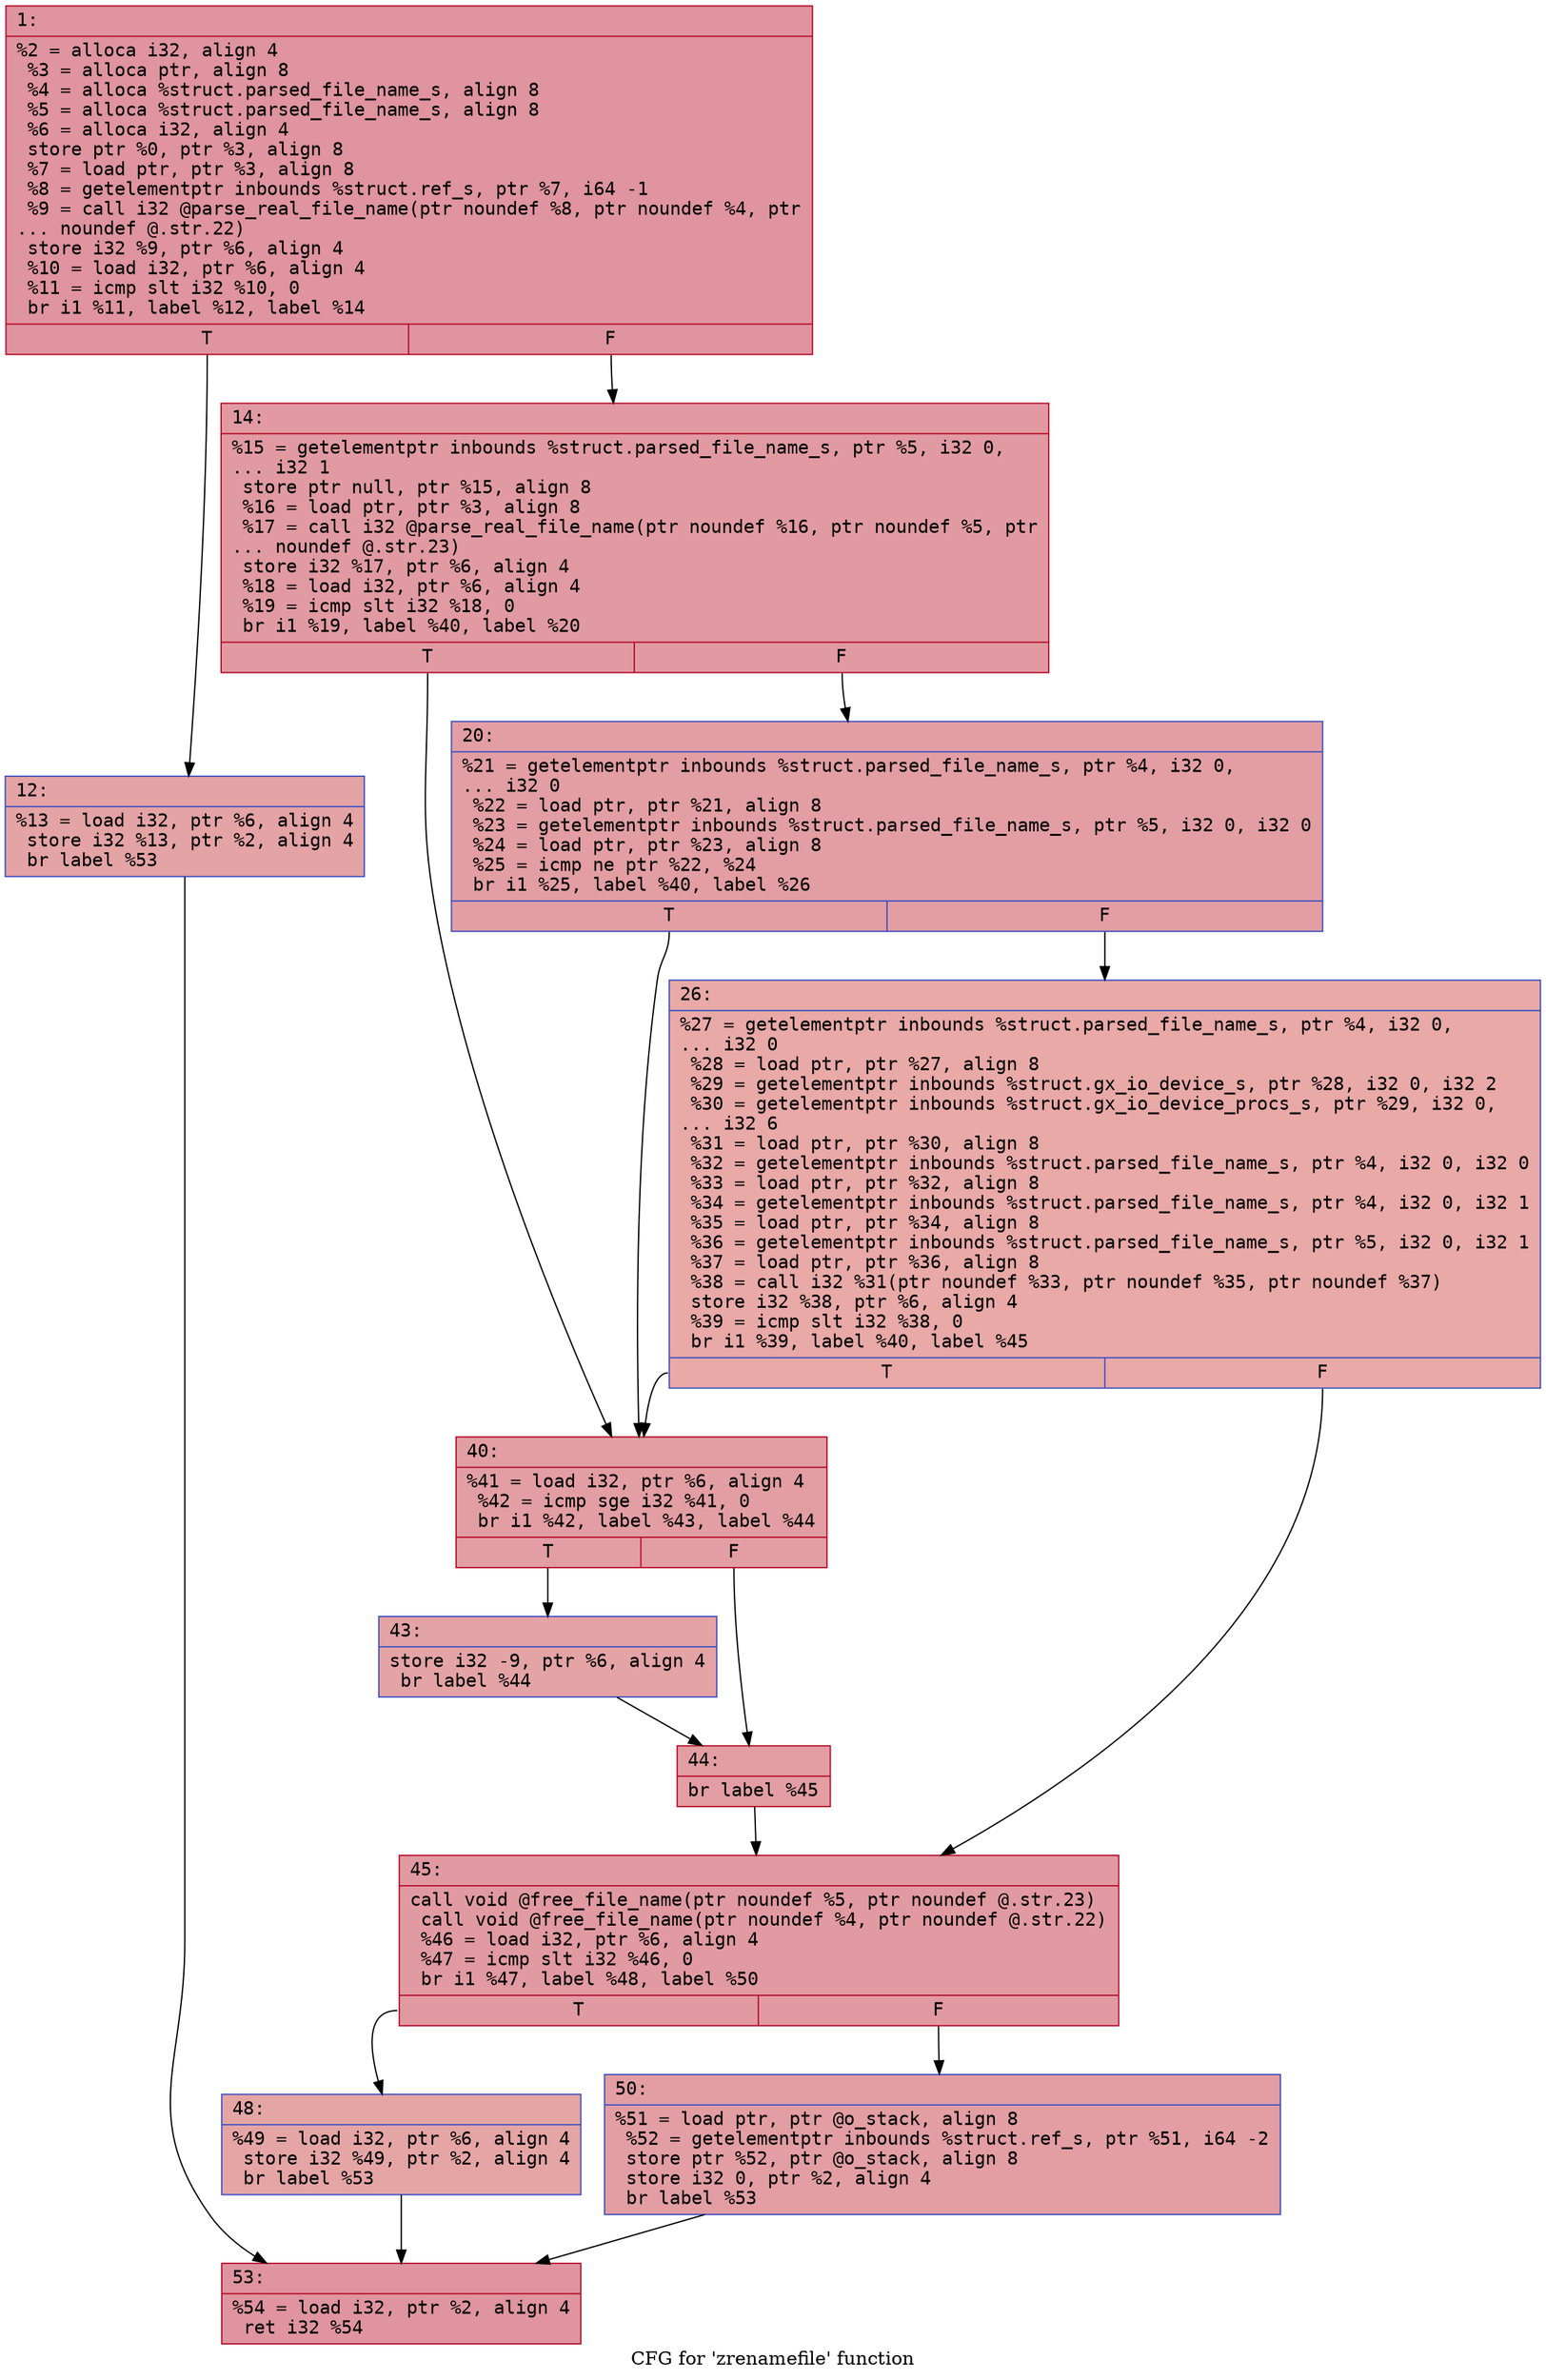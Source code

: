 digraph "CFG for 'zrenamefile' function" {
	label="CFG for 'zrenamefile' function";

	Node0x600002129180 [shape=record,color="#b70d28ff", style=filled, fillcolor="#b70d2870" fontname="Courier",label="{1:\l|  %2 = alloca i32, align 4\l  %3 = alloca ptr, align 8\l  %4 = alloca %struct.parsed_file_name_s, align 8\l  %5 = alloca %struct.parsed_file_name_s, align 8\l  %6 = alloca i32, align 4\l  store ptr %0, ptr %3, align 8\l  %7 = load ptr, ptr %3, align 8\l  %8 = getelementptr inbounds %struct.ref_s, ptr %7, i64 -1\l  %9 = call i32 @parse_real_file_name(ptr noundef %8, ptr noundef %4, ptr\l... noundef @.str.22)\l  store i32 %9, ptr %6, align 4\l  %10 = load i32, ptr %6, align 4\l  %11 = icmp slt i32 %10, 0\l  br i1 %11, label %12, label %14\l|{<s0>T|<s1>F}}"];
	Node0x600002129180:s0 -> Node0x600002129270[tooltip="1 -> 12\nProbability 37.50%" ];
	Node0x600002129180:s1 -> Node0x6000021292c0[tooltip="1 -> 14\nProbability 62.50%" ];
	Node0x600002129270 [shape=record,color="#3d50c3ff", style=filled, fillcolor="#c32e3170" fontname="Courier",label="{12:\l|  %13 = load i32, ptr %6, align 4\l  store i32 %13, ptr %2, align 4\l  br label %53\l}"];
	Node0x600002129270 -> Node0x600002129590[tooltip="12 -> 53\nProbability 100.00%" ];
	Node0x6000021292c0 [shape=record,color="#b70d28ff", style=filled, fillcolor="#bb1b2c70" fontname="Courier",label="{14:\l|  %15 = getelementptr inbounds %struct.parsed_file_name_s, ptr %5, i32 0,\l... i32 1\l  store ptr null, ptr %15, align 8\l  %16 = load ptr, ptr %3, align 8\l  %17 = call i32 @parse_real_file_name(ptr noundef %16, ptr noundef %5, ptr\l... noundef @.str.23)\l  store i32 %17, ptr %6, align 4\l  %18 = load i32, ptr %6, align 4\l  %19 = icmp slt i32 %18, 0\l  br i1 %19, label %40, label %20\l|{<s0>T|<s1>F}}"];
	Node0x6000021292c0:s0 -> Node0x6000021293b0[tooltip="14 -> 40\nProbability 37.50%" ];
	Node0x6000021292c0:s1 -> Node0x600002129310[tooltip="14 -> 20\nProbability 62.50%" ];
	Node0x600002129310 [shape=record,color="#3d50c3ff", style=filled, fillcolor="#be242e70" fontname="Courier",label="{20:\l|  %21 = getelementptr inbounds %struct.parsed_file_name_s, ptr %4, i32 0,\l... i32 0\l  %22 = load ptr, ptr %21, align 8\l  %23 = getelementptr inbounds %struct.parsed_file_name_s, ptr %5, i32 0, i32 0\l  %24 = load ptr, ptr %23, align 8\l  %25 = icmp ne ptr %22, %24\l  br i1 %25, label %40, label %26\l|{<s0>T|<s1>F}}"];
	Node0x600002129310:s0 -> Node0x6000021293b0[tooltip="20 -> 40\nProbability 62.50%" ];
	Node0x600002129310:s1 -> Node0x600002129360[tooltip="20 -> 26\nProbability 37.50%" ];
	Node0x600002129360 [shape=record,color="#3d50c3ff", style=filled, fillcolor="#ca3b3770" fontname="Courier",label="{26:\l|  %27 = getelementptr inbounds %struct.parsed_file_name_s, ptr %4, i32 0,\l... i32 0\l  %28 = load ptr, ptr %27, align 8\l  %29 = getelementptr inbounds %struct.gx_io_device_s, ptr %28, i32 0, i32 2\l  %30 = getelementptr inbounds %struct.gx_io_device_procs_s, ptr %29, i32 0,\l... i32 6\l  %31 = load ptr, ptr %30, align 8\l  %32 = getelementptr inbounds %struct.parsed_file_name_s, ptr %4, i32 0, i32 0\l  %33 = load ptr, ptr %32, align 8\l  %34 = getelementptr inbounds %struct.parsed_file_name_s, ptr %4, i32 0, i32 1\l  %35 = load ptr, ptr %34, align 8\l  %36 = getelementptr inbounds %struct.parsed_file_name_s, ptr %5, i32 0, i32 1\l  %37 = load ptr, ptr %36, align 8\l  %38 = call i32 %31(ptr noundef %33, ptr noundef %35, ptr noundef %37)\l  store i32 %38, ptr %6, align 4\l  %39 = icmp slt i32 %38, 0\l  br i1 %39, label %40, label %45\l|{<s0>T|<s1>F}}"];
	Node0x600002129360:s0 -> Node0x6000021293b0[tooltip="26 -> 40\nProbability 37.50%" ];
	Node0x600002129360:s1 -> Node0x6000021294a0[tooltip="26 -> 45\nProbability 62.50%" ];
	Node0x6000021293b0 [shape=record,color="#b70d28ff", style=filled, fillcolor="#be242e70" fontname="Courier",label="{40:\l|  %41 = load i32, ptr %6, align 4\l  %42 = icmp sge i32 %41, 0\l  br i1 %42, label %43, label %44\l|{<s0>T|<s1>F}}"];
	Node0x6000021293b0:s0 -> Node0x600002129400[tooltip="40 -> 43\nProbability 50.00%" ];
	Node0x6000021293b0:s1 -> Node0x600002129450[tooltip="40 -> 44\nProbability 50.00%" ];
	Node0x600002129400 [shape=record,color="#3d50c3ff", style=filled, fillcolor="#c32e3170" fontname="Courier",label="{43:\l|  store i32 -9, ptr %6, align 4\l  br label %44\l}"];
	Node0x600002129400 -> Node0x600002129450[tooltip="43 -> 44\nProbability 100.00%" ];
	Node0x600002129450 [shape=record,color="#b70d28ff", style=filled, fillcolor="#be242e70" fontname="Courier",label="{44:\l|  br label %45\l}"];
	Node0x600002129450 -> Node0x6000021294a0[tooltip="44 -> 45\nProbability 100.00%" ];
	Node0x6000021294a0 [shape=record,color="#b70d28ff", style=filled, fillcolor="#bb1b2c70" fontname="Courier",label="{45:\l|  call void @free_file_name(ptr noundef %5, ptr noundef @.str.23)\l  call void @free_file_name(ptr noundef %4, ptr noundef @.str.22)\l  %46 = load i32, ptr %6, align 4\l  %47 = icmp slt i32 %46, 0\l  br i1 %47, label %48, label %50\l|{<s0>T|<s1>F}}"];
	Node0x6000021294a0:s0 -> Node0x6000021294f0[tooltip="45 -> 48\nProbability 37.50%" ];
	Node0x6000021294a0:s1 -> Node0x600002129540[tooltip="45 -> 50\nProbability 62.50%" ];
	Node0x6000021294f0 [shape=record,color="#3d50c3ff", style=filled, fillcolor="#c5333470" fontname="Courier",label="{48:\l|  %49 = load i32, ptr %6, align 4\l  store i32 %49, ptr %2, align 4\l  br label %53\l}"];
	Node0x6000021294f0 -> Node0x600002129590[tooltip="48 -> 53\nProbability 100.00%" ];
	Node0x600002129540 [shape=record,color="#3d50c3ff", style=filled, fillcolor="#be242e70" fontname="Courier",label="{50:\l|  %51 = load ptr, ptr @o_stack, align 8\l  %52 = getelementptr inbounds %struct.ref_s, ptr %51, i64 -2\l  store ptr %52, ptr @o_stack, align 8\l  store i32 0, ptr %2, align 4\l  br label %53\l}"];
	Node0x600002129540 -> Node0x600002129590[tooltip="50 -> 53\nProbability 100.00%" ];
	Node0x600002129590 [shape=record,color="#b70d28ff", style=filled, fillcolor="#b70d2870" fontname="Courier",label="{53:\l|  %54 = load i32, ptr %2, align 4\l  ret i32 %54\l}"];
}
